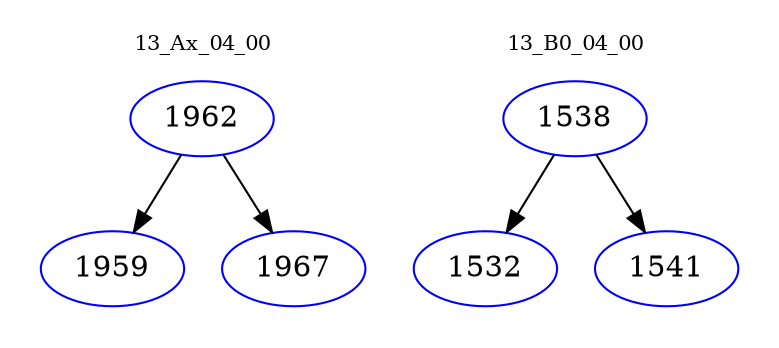 digraph{
subgraph cluster_0 {
color = white
label = "13_Ax_04_00";
fontsize=10;
T0_1962 [label="1962", color="blue"]
T0_1962 -> T0_1959 [color="black"]
T0_1959 [label="1959", color="blue"]
T0_1962 -> T0_1967 [color="black"]
T0_1967 [label="1967", color="blue"]
}
subgraph cluster_1 {
color = white
label = "13_B0_04_00";
fontsize=10;
T1_1538 [label="1538", color="blue"]
T1_1538 -> T1_1532 [color="black"]
T1_1532 [label="1532", color="blue"]
T1_1538 -> T1_1541 [color="black"]
T1_1541 [label="1541", color="blue"]
}
}
